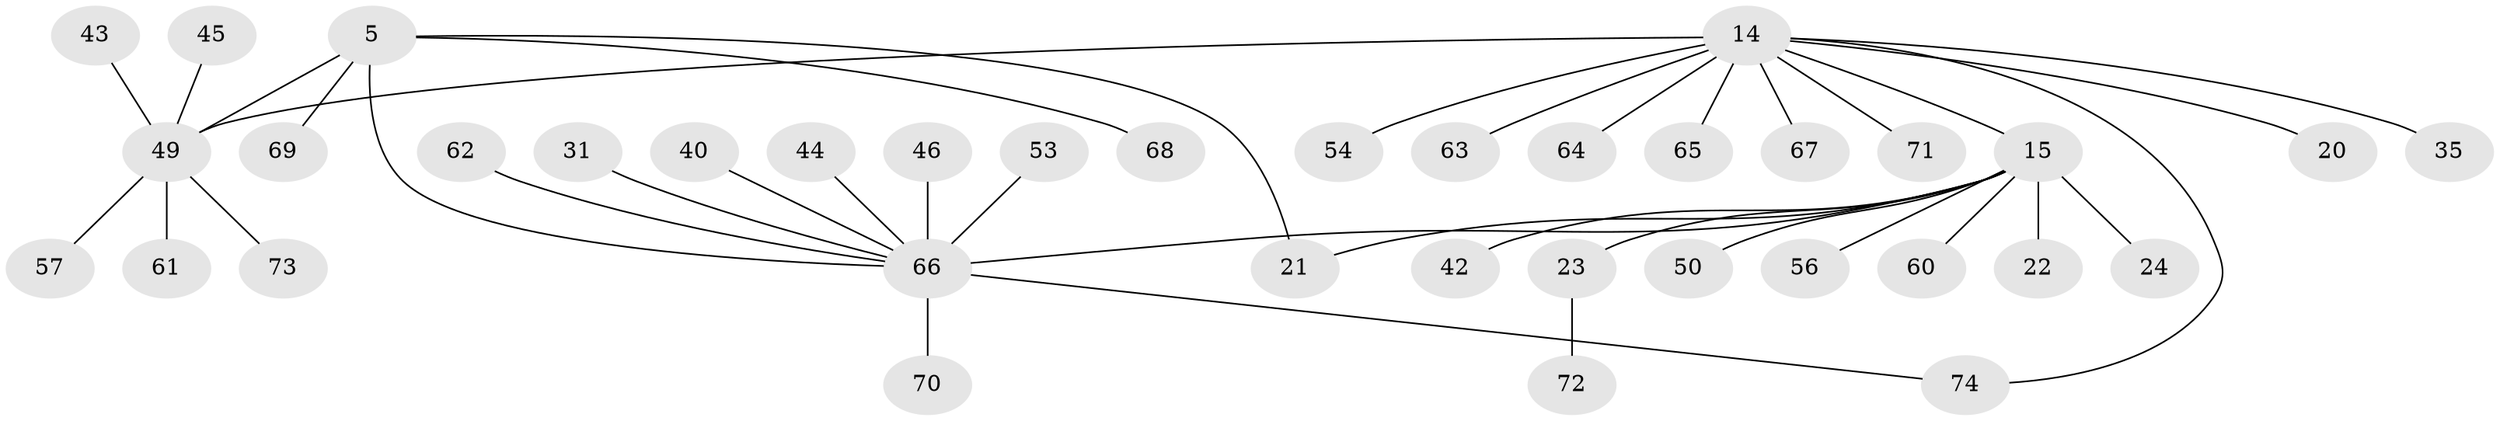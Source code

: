 // original degree distribution, {6: 0.04054054054054054, 4: 0.02702702702702703, 5: 0.06756756756756757, 7: 0.04054054054054054, 3: 0.10810810810810811, 10: 0.013513513513513514, 8: 0.013513513513513514, 11: 0.013513513513513514, 1: 0.5540540540540541, 2: 0.12162162162162163}
// Generated by graph-tools (version 1.1) at 2025/54/03/09/25 04:54:39]
// undirected, 37 vertices, 39 edges
graph export_dot {
graph [start="1"]
  node [color=gray90,style=filled];
  5;
  14 [super="+13+3+11"];
  15 [super="+7"];
  20;
  21;
  22;
  23;
  24;
  31;
  35;
  40;
  42;
  43;
  44;
  45;
  46;
  49 [super="+17+30+6"];
  50;
  53 [super="+52"];
  54;
  56 [super="+27+34"];
  57;
  60;
  61;
  62 [super="+59"];
  63;
  64 [super="+32+48"];
  65;
  66 [super="+18+55+33+58"];
  67;
  68;
  69;
  70;
  71;
  72;
  73;
  74 [super="+26"];
  5 -- 21;
  5 -- 68;
  5 -- 69;
  5 -- 66 [weight=2];
  5 -- 49 [weight=2];
  14 -- 15 [weight=5];
  14 -- 65;
  14 -- 35;
  14 -- 71;
  14 -- 74;
  14 -- 63;
  14 -- 67;
  14 -- 20;
  14 -- 54;
  14 -- 64;
  14 -- 49 [weight=6];
  15 -- 21;
  15 -- 22 [weight=2];
  15 -- 23 [weight=2];
  15 -- 24;
  15 -- 42;
  15 -- 60;
  15 -- 50;
  15 -- 56;
  15 -- 66 [weight=4];
  23 -- 72;
  31 -- 66;
  40 -- 66;
  43 -- 49;
  44 -- 66;
  45 -- 49;
  46 -- 66;
  49 -- 57;
  49 -- 61;
  49 -- 73;
  53 -- 66;
  62 -- 66;
  66 -- 70;
  66 -- 74;
}
